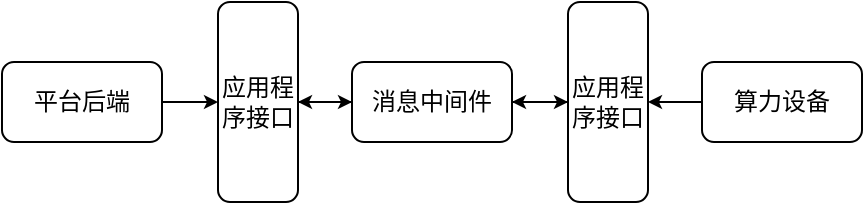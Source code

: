 <mxfile version="20.6.2" type="github" pages="3">
  <diagram id="Z5o-XBMrTSj4fSDcp_ur" name="第 1 页">
    <mxGraphModel dx="1412" dy="698" grid="1" gridSize="10" guides="1" tooltips="1" connect="1" arrows="1" fold="1" page="1" pageScale="1" pageWidth="827" pageHeight="1169" math="0" shadow="0">
      <root>
        <mxCell id="0" />
        <mxCell id="1" parent="0" />
        <mxCell id="m2A-BP2biwovVv5hPknS-1" value="&lt;font&gt;平台后端&lt;/font&gt;" style="rounded=1;whiteSpace=wrap;html=1;fillStyle=auto;fontFamily=Times New Roman;" parent="1" vertex="1">
          <mxGeometry y="30" width="80" height="40" as="geometry" />
        </mxCell>
        <mxCell id="m2A-BP2biwovVv5hPknS-2" value="应用程序接口" style="rounded=1;direction=south;align=center;fontFamily=Times New Roman;html=1;whiteSpace=wrap;container=0;" parent="1" vertex="1">
          <mxGeometry x="108" width="40" height="100" as="geometry" />
        </mxCell>
        <mxCell id="XnITFm0VWWCtZVJkx_3x-4" style="edgeStyle=orthogonalEdgeStyle;curved=1;rounded=0;orthogonalLoop=1;jettySize=auto;html=1;exitX=1;exitY=0.5;exitDx=0;exitDy=0;entryX=0.5;entryY=1;entryDx=0;entryDy=0;strokeWidth=1;endSize=4;startSize=4;shadow=0;sketch=0;fontFamily=Times New Roman;" parent="1" source="m2A-BP2biwovVv5hPknS-1" target="m2A-BP2biwovVv5hPknS-2" edge="1">
          <mxGeometry relative="1" as="geometry" />
        </mxCell>
        <mxCell id="m2A-BP2biwovVv5hPknS-3" value="应用程序接口" style="rounded=1;whiteSpace=wrap;html=1;direction=south;fontFamily=Times New Roman;" parent="1" vertex="1">
          <mxGeometry x="283" width="40" height="100" as="geometry" />
        </mxCell>
        <mxCell id="XnITFm0VWWCtZVJkx_3x-9" style="edgeStyle=orthogonalEdgeStyle;curved=1;rounded=0;orthogonalLoop=1;jettySize=auto;html=1;exitX=0;exitY=0.5;exitDx=0;exitDy=0;entryX=0.5;entryY=0;entryDx=0;entryDy=0;strokeWidth=1;startSize=4;endSize=4;fontFamily=Times New Roman;" parent="1" source="m2A-BP2biwovVv5hPknS-4" target="m2A-BP2biwovVv5hPknS-2" edge="1">
          <mxGeometry relative="1" as="geometry" />
        </mxCell>
        <mxCell id="XnITFm0VWWCtZVJkx_3x-10" style="edgeStyle=orthogonalEdgeStyle;curved=1;rounded=0;orthogonalLoop=1;jettySize=auto;html=1;exitX=1;exitY=0.5;exitDx=0;exitDy=0;entryX=0.5;entryY=1;entryDx=0;entryDy=0;strokeWidth=1;startSize=4;endSize=4;fontFamily=Times New Roman;" parent="1" source="m2A-BP2biwovVv5hPknS-4" target="m2A-BP2biwovVv5hPknS-3" edge="1">
          <mxGeometry relative="1" as="geometry" />
        </mxCell>
        <mxCell id="m2A-BP2biwovVv5hPknS-4" value="消息中间件" style="rounded=1;whiteSpace=wrap;html=1;fontFamily=Times New Roman;" parent="1" vertex="1">
          <mxGeometry x="175" y="30" width="80" height="40" as="geometry" />
        </mxCell>
        <mxCell id="XnITFm0VWWCtZVJkx_3x-8" style="edgeStyle=orthogonalEdgeStyle;curved=1;rounded=0;orthogonalLoop=1;jettySize=auto;html=1;exitX=0.5;exitY=0;exitDx=0;exitDy=0;entryX=0;entryY=0.5;entryDx=0;entryDy=0;strokeWidth=1;startSize=4;endSize=4;fontFamily=Times New Roman;" parent="1" source="m2A-BP2biwovVv5hPknS-2" target="m2A-BP2biwovVv5hPknS-4" edge="1">
          <mxGeometry relative="1" as="geometry" />
        </mxCell>
        <mxCell id="XnITFm0VWWCtZVJkx_3x-11" style="edgeStyle=orthogonalEdgeStyle;curved=1;rounded=0;orthogonalLoop=1;jettySize=auto;html=1;exitX=0.5;exitY=1;exitDx=0;exitDy=0;entryX=1;entryY=0.5;entryDx=0;entryDy=0;strokeWidth=1;startSize=4;endSize=4;fontFamily=Times New Roman;" parent="1" source="m2A-BP2biwovVv5hPknS-3" target="m2A-BP2biwovVv5hPknS-4" edge="1">
          <mxGeometry relative="1" as="geometry" />
        </mxCell>
        <mxCell id="XnITFm0VWWCtZVJkx_3x-12" style="edgeStyle=orthogonalEdgeStyle;curved=1;rounded=0;orthogonalLoop=1;jettySize=auto;html=1;exitX=0;exitY=0.5;exitDx=0;exitDy=0;entryX=0.5;entryY=0;entryDx=0;entryDy=0;strokeWidth=1;startSize=4;endSize=4;fontFamily=Times New Roman;" parent="1" source="m2A-BP2biwovVv5hPknS-5" target="m2A-BP2biwovVv5hPknS-3" edge="1">
          <mxGeometry relative="1" as="geometry" />
        </mxCell>
        <mxCell id="m2A-BP2biwovVv5hPknS-5" value="算力设备" style="rounded=1;whiteSpace=wrap;html=1;fontFamily=Times New Roman;" parent="1" vertex="1">
          <mxGeometry x="350" y="30" width="80" height="40" as="geometry" />
        </mxCell>
      </root>
    </mxGraphModel>
  </diagram>
  <diagram id="NqfYQfu_OjEQoAn3OOpA" name="第 2 页">
    <mxGraphModel dx="1154" dy="739" grid="1" gridSize="10" guides="1" tooltips="1" connect="1" arrows="1" fold="1" page="1" pageScale="1" pageWidth="827" pageHeight="1169" math="0" shadow="0">
      <root>
        <mxCell id="0" />
        <mxCell id="1" parent="0" />
        <mxCell id="nJHlU1QO6dkzwzYq_l67-1" value="数据库服务器" style="rounded=0;whiteSpace=wrap;html=1;" parent="1" vertex="1">
          <mxGeometry x="40" y="40" width="80" height="40" as="geometry" />
        </mxCell>
        <mxCell id="nJHlU1QO6dkzwzYq_l67-2" value="数据库服务器" style="rounded=0;whiteSpace=wrap;html=1;" parent="1" vertex="1">
          <mxGeometry x="40" y="90" width="80" height="40" as="geometry" />
        </mxCell>
        <mxCell id="nJHlU1QO6dkzwzYq_l67-3" value="数据库服务器" style="rounded=0;whiteSpace=wrap;html=1;" parent="1" vertex="1">
          <mxGeometry x="40" y="140" width="80" height="40" as="geometry" />
        </mxCell>
        <mxCell id="nJHlU1QO6dkzwzYq_l67-15" style="edgeStyle=orthogonalEdgeStyle;rounded=0;orthogonalLoop=1;jettySize=auto;html=1;exitX=0;exitY=0.5;exitDx=0;exitDy=0;entryX=1;entryY=0.5;entryDx=0;entryDy=0;" parent="1" source="nJHlU1QO6dkzwzYq_l67-4" target="nJHlU1QO6dkzwzYq_l67-2" edge="1">
          <mxGeometry relative="1" as="geometry" />
        </mxCell>
        <mxCell id="nJHlU1QO6dkzwzYq_l67-16" style="edgeStyle=orthogonalEdgeStyle;rounded=0;orthogonalLoop=1;jettySize=auto;html=1;exitX=0;exitY=0.5;exitDx=0;exitDy=0;entryX=1;entryY=0.5;entryDx=0;entryDy=0;" parent="1" source="nJHlU1QO6dkzwzYq_l67-4" target="nJHlU1QO6dkzwzYq_l67-1" edge="1">
          <mxGeometry relative="1" as="geometry" />
        </mxCell>
        <mxCell id="nJHlU1QO6dkzwzYq_l67-17" style="edgeStyle=orthogonalEdgeStyle;rounded=0;orthogonalLoop=1;jettySize=auto;html=1;exitX=0;exitY=0.5;exitDx=0;exitDy=0;entryX=1;entryY=0.5;entryDx=0;entryDy=0;" parent="1" source="nJHlU1QO6dkzwzYq_l67-4" target="nJHlU1QO6dkzwzYq_l67-3" edge="1">
          <mxGeometry relative="1" as="geometry" />
        </mxCell>
        <mxCell id="nJHlU1QO6dkzwzYq_l67-4" value="消息中间件" style="rounded=0;whiteSpace=wrap;html=1;" parent="1" vertex="1">
          <mxGeometry x="160" y="90" width="80" height="40" as="geometry" />
        </mxCell>
        <mxCell id="nJHlU1QO6dkzwzYq_l67-11" style="edgeStyle=orthogonalEdgeStyle;rounded=0;orthogonalLoop=1;jettySize=auto;html=1;exitX=0;exitY=0.5;exitDx=0;exitDy=0;entryX=1;entryY=0.5;entryDx=0;entryDy=0;" parent="1" source="nJHlU1QO6dkzwzYq_l67-5" target="nJHlU1QO6dkzwzYq_l67-4" edge="1">
          <mxGeometry relative="1" as="geometry" />
        </mxCell>
        <mxCell id="nJHlU1QO6dkzwzYq_l67-5" value="数据库客户端" style="rounded=0;whiteSpace=wrap;html=1;" parent="1" vertex="1">
          <mxGeometry x="280" y="90" width="80" height="40" as="geometry" />
        </mxCell>
        <mxCell id="nJHlU1QO6dkzwzYq_l67-8" style="edgeStyle=orthogonalEdgeStyle;rounded=0;orthogonalLoop=1;jettySize=auto;html=1;exitX=0;exitY=0.5;exitDx=0;exitDy=0;entryX=1;entryY=0.5;entryDx=0;entryDy=0;" parent="1" source="nJHlU1QO6dkzwzYq_l67-6" target="nJHlU1QO6dkzwzYq_l67-4" edge="1">
          <mxGeometry relative="1" as="geometry" />
        </mxCell>
        <mxCell id="nJHlU1QO6dkzwzYq_l67-6" value="数据库客户端" style="rounded=0;whiteSpace=wrap;html=1;" parent="1" vertex="1">
          <mxGeometry x="280" y="40" width="80" height="40" as="geometry" />
        </mxCell>
        <mxCell id="nJHlU1QO6dkzwzYq_l67-14" style="edgeStyle=orthogonalEdgeStyle;rounded=0;orthogonalLoop=1;jettySize=auto;html=1;exitX=0;exitY=0.5;exitDx=0;exitDy=0;entryX=1;entryY=0.5;entryDx=0;entryDy=0;" parent="1" source="nJHlU1QO6dkzwzYq_l67-7" target="nJHlU1QO6dkzwzYq_l67-4" edge="1">
          <mxGeometry relative="1" as="geometry" />
        </mxCell>
        <mxCell id="nJHlU1QO6dkzwzYq_l67-7" value="数据库客户端" style="rounded=0;whiteSpace=wrap;html=1;" parent="1" vertex="1">
          <mxGeometry x="280" y="140" width="80" height="40" as="geometry" />
        </mxCell>
      </root>
    </mxGraphModel>
  </diagram>
  <diagram id="vQym3p8uE6IOfwuqDDqi" name="第 3 页">
    <mxGraphModel dx="1412" dy="755" grid="1" gridSize="10" guides="1" tooltips="1" connect="1" arrows="1" fold="1" page="1" pageScale="1" pageWidth="827" pageHeight="1169" math="1" shadow="0">
      <root>
        <mxCell id="0" />
        <mxCell id="1" parent="0" />
      </root>
    </mxGraphModel>
  </diagram>
</mxfile>
